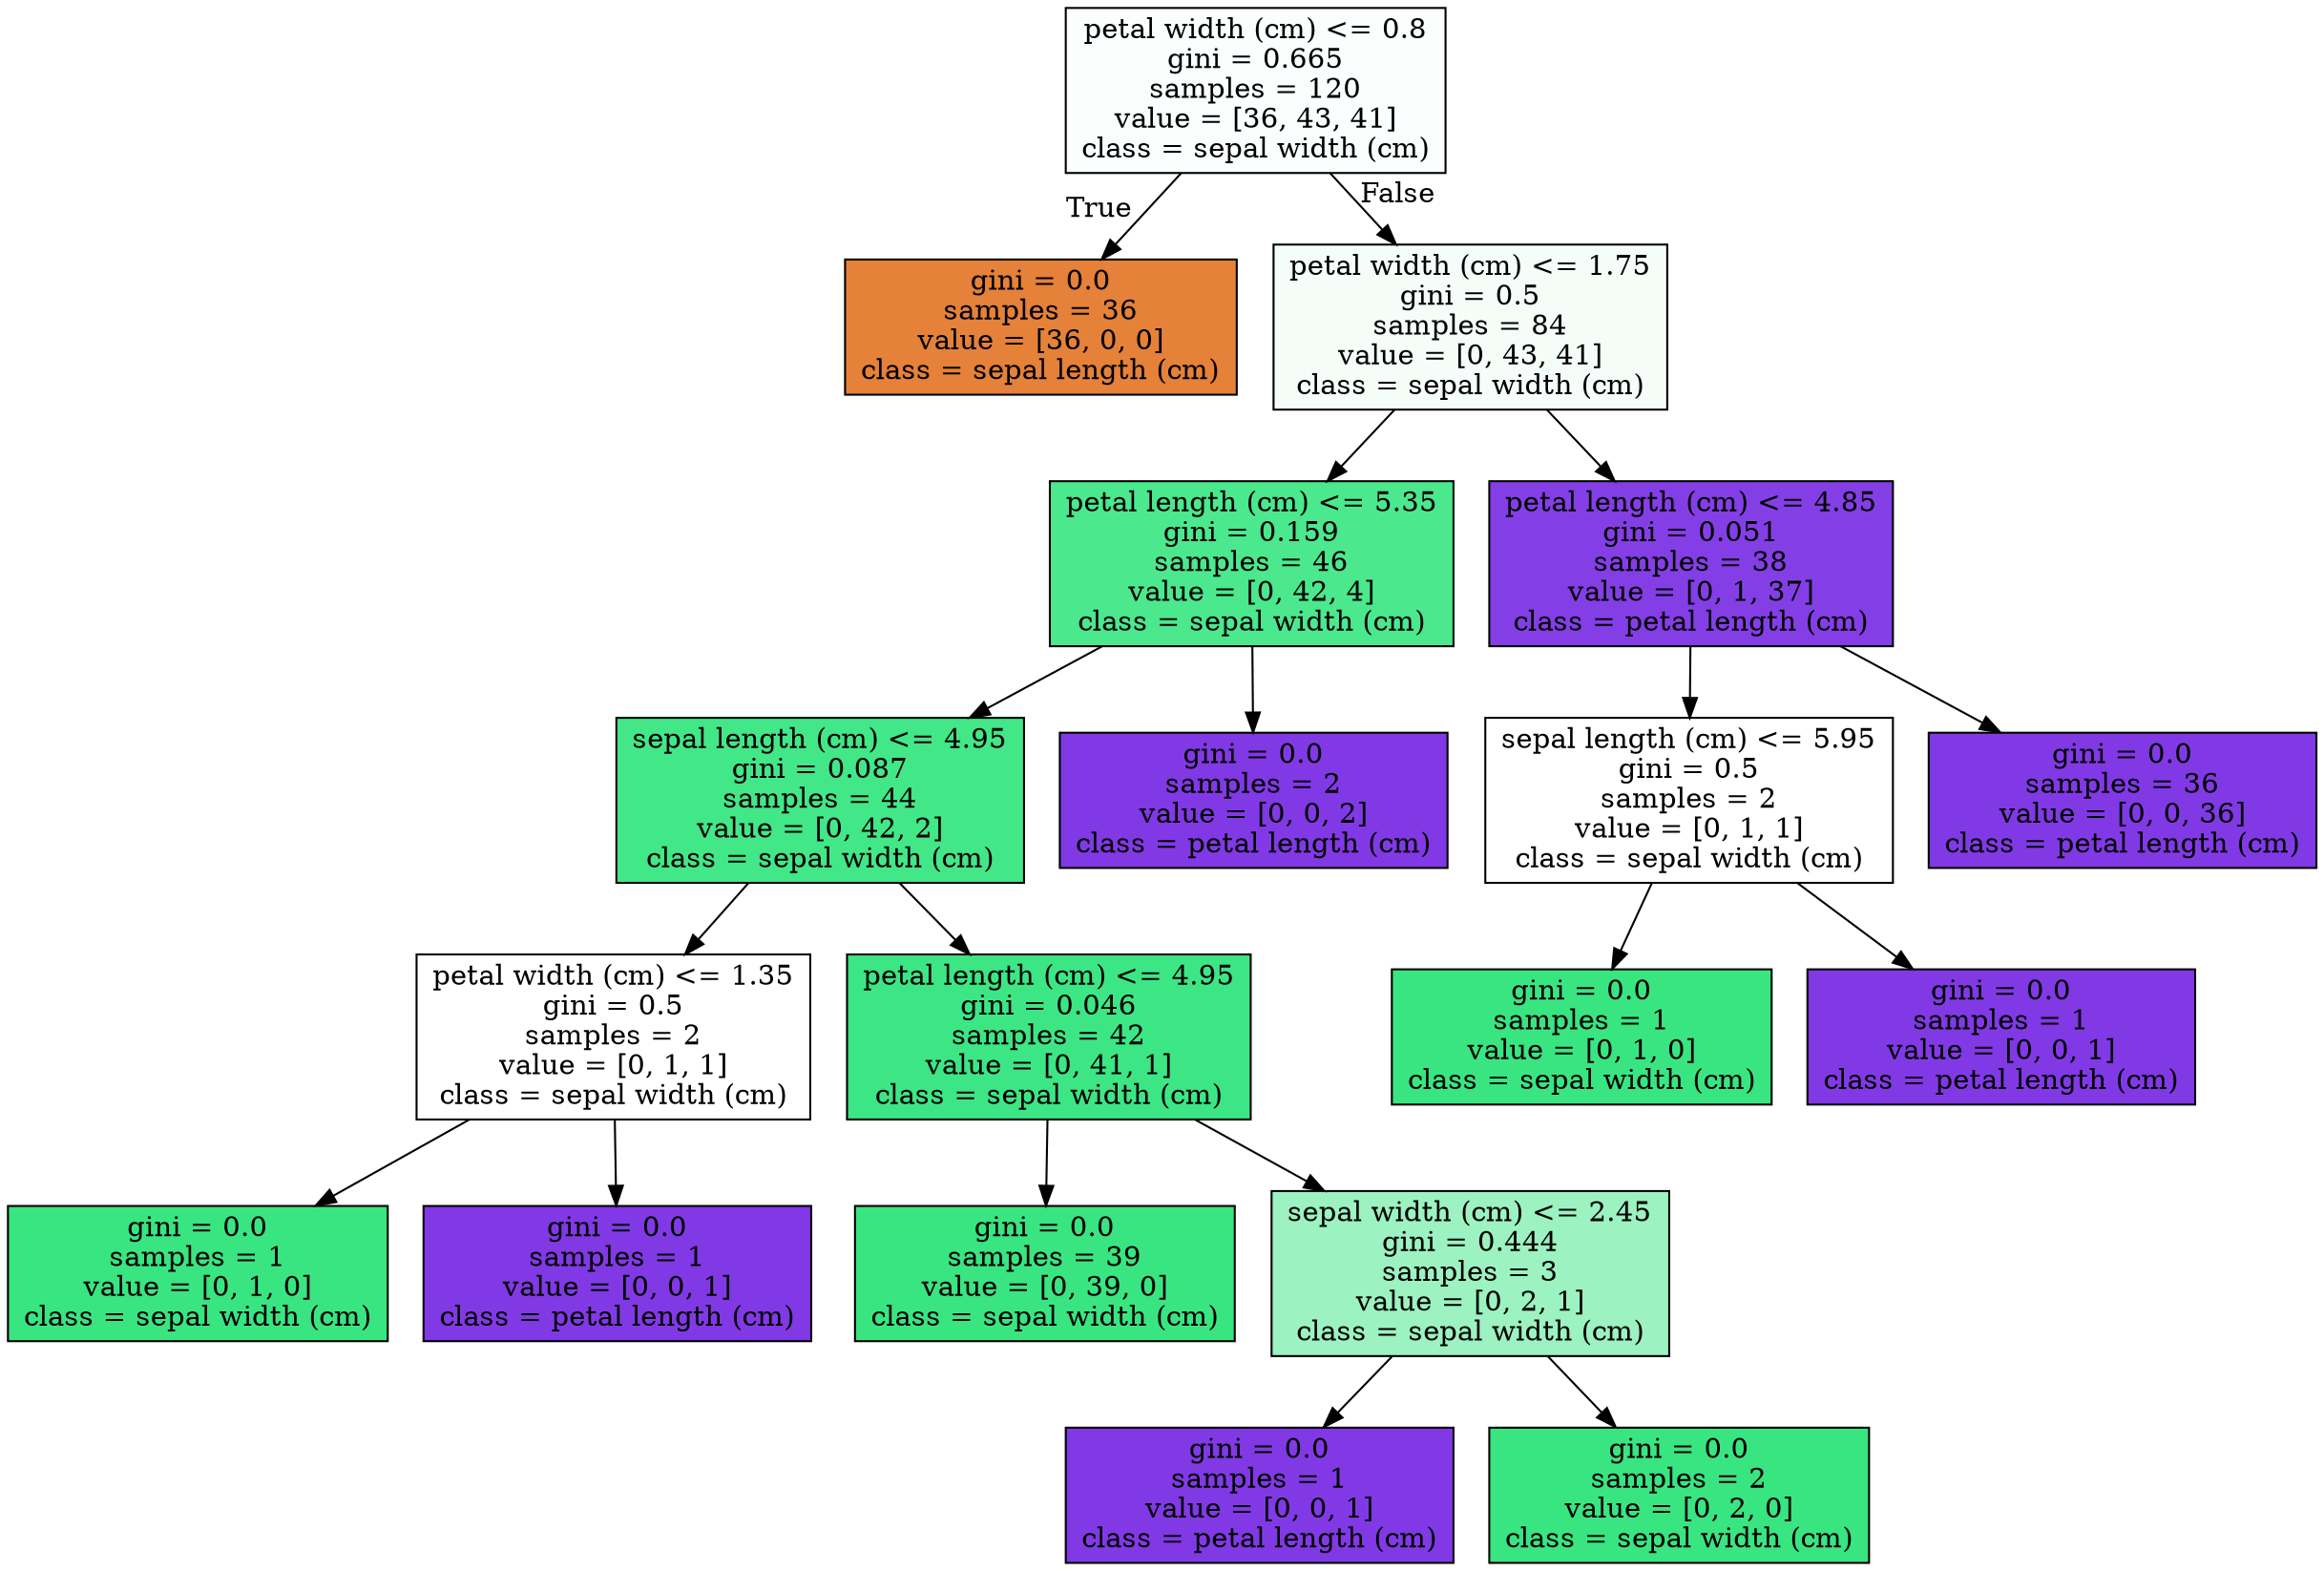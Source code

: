 digraph Tree {
node [shape=box, style="filled", color="black"] ;
0 [label="petal width (cm) <= 0.8\ngini = 0.665\nsamples = 120\nvalue = [36, 43, 41]\nclass = sepal width (cm)", fillcolor="#39e58106"] ;
1 [label="gini = 0.0\nsamples = 36\nvalue = [36, 0, 0]\nclass = sepal length (cm)", fillcolor="#e58139ff"] ;
0 -> 1 [labeldistance=2.5, labelangle=45, headlabel="True"] ;
2 [label="petal width (cm) <= 1.75\ngini = 0.5\nsamples = 84\nvalue = [0, 43, 41]\nclass = sepal width (cm)", fillcolor="#39e5810c"] ;
0 -> 2 [labeldistance=2.5, labelangle=-45, headlabel="False"] ;
3 [label="petal length (cm) <= 5.35\ngini = 0.159\nsamples = 46\nvalue = [0, 42, 4]\nclass = sepal width (cm)", fillcolor="#39e581e7"] ;
2 -> 3 ;
4 [label="sepal length (cm) <= 4.95\ngini = 0.087\nsamples = 44\nvalue = [0, 42, 2]\nclass = sepal width (cm)", fillcolor="#39e581f3"] ;
3 -> 4 ;
5 [label="petal width (cm) <= 1.35\ngini = 0.5\nsamples = 2\nvalue = [0, 1, 1]\nclass = sepal width (cm)", fillcolor="#39e58100"] ;
4 -> 5 ;
6 [label="gini = 0.0\nsamples = 1\nvalue = [0, 1, 0]\nclass = sepal width (cm)", fillcolor="#39e581ff"] ;
5 -> 6 ;
7 [label="gini = 0.0\nsamples = 1\nvalue = [0, 0, 1]\nclass = petal length (cm)", fillcolor="#8139e5ff"] ;
5 -> 7 ;
8 [label="petal length (cm) <= 4.95\ngini = 0.046\nsamples = 42\nvalue = [0, 41, 1]\nclass = sepal width (cm)", fillcolor="#39e581f9"] ;
4 -> 8 ;
9 [label="gini = 0.0\nsamples = 39\nvalue = [0, 39, 0]\nclass = sepal width (cm)", fillcolor="#39e581ff"] ;
8 -> 9 ;
10 [label="sepal width (cm) <= 2.45\ngini = 0.444\nsamples = 3\nvalue = [0, 2, 1]\nclass = sepal width (cm)", fillcolor="#39e5817f"] ;
8 -> 10 ;
11 [label="gini = 0.0\nsamples = 1\nvalue = [0, 0, 1]\nclass = petal length (cm)", fillcolor="#8139e5ff"] ;
10 -> 11 ;
12 [label="gini = 0.0\nsamples = 2\nvalue = [0, 2, 0]\nclass = sepal width (cm)", fillcolor="#39e581ff"] ;
10 -> 12 ;
13 [label="gini = 0.0\nsamples = 2\nvalue = [0, 0, 2]\nclass = petal length (cm)", fillcolor="#8139e5ff"] ;
3 -> 13 ;
14 [label="petal length (cm) <= 4.85\ngini = 0.051\nsamples = 38\nvalue = [0, 1, 37]\nclass = petal length (cm)", fillcolor="#8139e5f8"] ;
2 -> 14 ;
15 [label="sepal length (cm) <= 5.95\ngini = 0.5\nsamples = 2\nvalue = [0, 1, 1]\nclass = sepal width (cm)", fillcolor="#39e58100"] ;
14 -> 15 ;
16 [label="gini = 0.0\nsamples = 1\nvalue = [0, 1, 0]\nclass = sepal width (cm)", fillcolor="#39e581ff"] ;
15 -> 16 ;
17 [label="gini = 0.0\nsamples = 1\nvalue = [0, 0, 1]\nclass = petal length (cm)", fillcolor="#8139e5ff"] ;
15 -> 17 ;
18 [label="gini = 0.0\nsamples = 36\nvalue = [0, 0, 36]\nclass = petal length (cm)", fillcolor="#8139e5ff"] ;
14 -> 18 ;
}